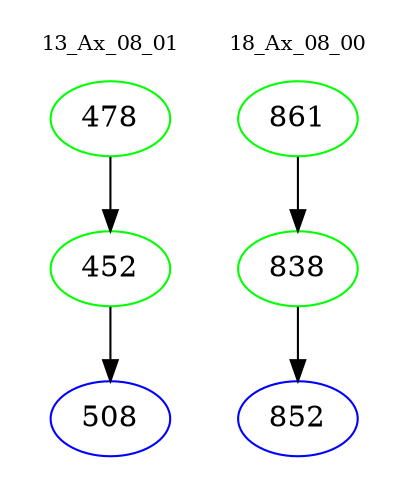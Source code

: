 digraph{
subgraph cluster_0 {
color = white
label = "13_Ax_08_01";
fontsize=10;
T0_478 [label="478", color="green"]
T0_478 -> T0_452 [color="black"]
T0_452 [label="452", color="green"]
T0_452 -> T0_508 [color="black"]
T0_508 [label="508", color="blue"]
}
subgraph cluster_1 {
color = white
label = "18_Ax_08_00";
fontsize=10;
T1_861 [label="861", color="green"]
T1_861 -> T1_838 [color="black"]
T1_838 [label="838", color="green"]
T1_838 -> T1_852 [color="black"]
T1_852 [label="852", color="blue"]
}
}
